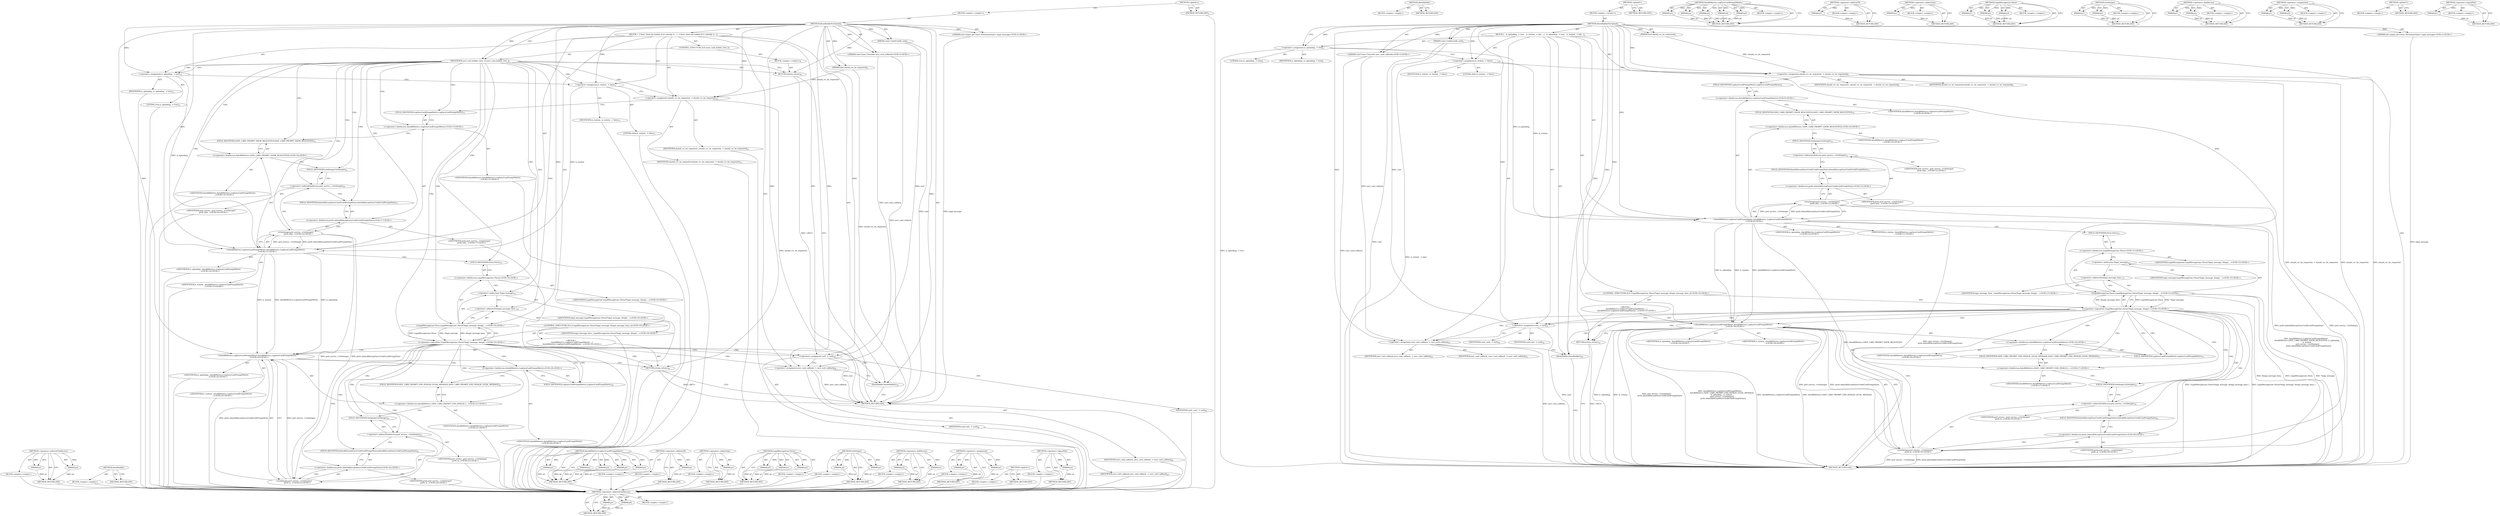 digraph "&lt;operator&gt;.logicalNot" {
vulnerable_122 [label=<(METHOD,&lt;operator&gt;.indirectFieldAccess)>];
vulnerable_123 [label=<(PARAM,p1)>];
vulnerable_124 [label=<(PARAM,p2)>];
vulnerable_125 [label=<(BLOCK,&lt;empty&gt;,&lt;empty&gt;)>];
vulnerable_126 [label=<(METHOD_RETURN,ANY)>];
vulnerable_145 [label=<(METHOD,ShowBubble)>];
vulnerable_146 [label=<(BLOCK,&lt;empty&gt;,&lt;empty&gt;)>];
vulnerable_147 [label=<(METHOD_RETURN,ANY)>];
vulnerable_6 [label=<(METHOD,&lt;global&gt;)<SUB>1</SUB>>];
vulnerable_7 [label=<(BLOCK,&lt;empty&gt;,&lt;empty&gt;)<SUB>1</SUB>>];
vulnerable_8 [label=<(METHOD,ShowBubbleForUpload)<SUB>1</SUB>>];
vulnerable_9 [label=<(PARAM,const CreditCard&amp; card)<SUB>2</SUB>>];
vulnerable_10 [label="<(PARAM,std::unique_ptr&lt;base::DictionaryValue&gt; legal_message)<SUB>3</SUB>>"];
vulnerable_11 [label=<(PARAM,bool should_cvc_be_requested)<SUB>4</SUB>>];
vulnerable_12 [label="<(PARAM,const base::Closure&amp; save_card_callback)<SUB>5</SUB>>"];
vulnerable_13 [label=<(BLOCK,{
   is_uploading_ = true;
   is_reshow_ = fals...,{
   is_uploading_ = true;
   is_reshow_ = fals...)<SUB>5</SUB>>];
vulnerable_14 [label=<(&lt;operator&gt;.assignment,is_uploading_ = true)<SUB>6</SUB>>];
vulnerable_15 [label=<(IDENTIFIER,is_uploading_,is_uploading_ = true)<SUB>6</SUB>>];
vulnerable_16 [label=<(LITERAL,true,is_uploading_ = true)<SUB>6</SUB>>];
vulnerable_17 [label=<(&lt;operator&gt;.assignment,is_reshow_ = false)<SUB>7</SUB>>];
vulnerable_18 [label=<(IDENTIFIER,is_reshow_,is_reshow_ = false)<SUB>7</SUB>>];
vulnerable_19 [label=<(LITERAL,false,is_reshow_ = false)<SUB>7</SUB>>];
vulnerable_20 [label=<(&lt;operator&gt;.assignment,should_cvc_be_requested_ = should_cvc_be_requested)<SUB>8</SUB>>];
vulnerable_21 [label=<(IDENTIFIER,should_cvc_be_requested_,should_cvc_be_requested_ = should_cvc_be_requested)<SUB>8</SUB>>];
vulnerable_22 [label=<(IDENTIFIER,should_cvc_be_requested,should_cvc_be_requested_ = should_cvc_be_requested)<SUB>8</SUB>>];
vulnerable_23 [label="<(AutofillMetrics.LogSaveCardPromptMetric,AutofillMetrics::LogSaveCardPromptMetric(
     ...)<SUB>9</SUB>>"];
vulnerable_24 [label="<(&lt;operator&gt;.fieldAccess,AutofillMetrics::LogSaveCardPromptMetric)<SUB>9</SUB>>"];
vulnerable_25 [label="<(IDENTIFIER,AutofillMetrics,AutofillMetrics::LogSaveCardPromptMetric(
     ...)<SUB>9</SUB>>"];
vulnerable_26 [label=<(FIELD_IDENTIFIER,LogSaveCardPromptMetric,LogSaveCardPromptMetric)<SUB>9</SUB>>];
vulnerable_27 [label="<(&lt;operator&gt;.fieldAccess,AutofillMetrics::SAVE_CARD_PROMPT_SHOW_REQUESTED)<SUB>10</SUB>>"];
vulnerable_28 [label="<(IDENTIFIER,AutofillMetrics,AutofillMetrics::LogSaveCardPromptMetric(
     ...)<SUB>10</SUB>>"];
vulnerable_29 [label=<(FIELD_IDENTIFIER,SAVE_CARD_PROMPT_SHOW_REQUESTED,SAVE_CARD_PROMPT_SHOW_REQUESTED)<SUB>10</SUB>>];
vulnerable_30 [label="<(IDENTIFIER,is_uploading_,AutofillMetrics::LogSaveCardPromptMetric(
     ...)<SUB>10</SUB>>"];
vulnerable_31 [label="<(IDENTIFIER,is_reshow_,AutofillMetrics::LogSaveCardPromptMetric(
     ...)<SUB>11</SUB>>"];
vulnerable_32 [label="<(GetInteger,pref_service_-&gt;GetInteger(
          prefs::kAu...)<SUB>12</SUB>>"];
vulnerable_33 [label=<(&lt;operator&gt;.indirectFieldAccess,pref_service_-&gt;GetInteger)<SUB>12</SUB>>];
vulnerable_34 [label="<(IDENTIFIER,pref_service_,pref_service_-&gt;GetInteger(
          prefs::kAu...)<SUB>12</SUB>>"];
vulnerable_35 [label=<(FIELD_IDENTIFIER,GetInteger,GetInteger)<SUB>12</SUB>>];
vulnerable_36 [label="<(&lt;operator&gt;.fieldAccess,prefs::kAutofillAcceptSaveCreditCardPromptState)<SUB>13</SUB>>"];
vulnerable_37 [label="<(IDENTIFIER,prefs,pref_service_-&gt;GetInteger(
          prefs::kAu...)<SUB>13</SUB>>"];
vulnerable_38 [label=<(FIELD_IDENTIFIER,kAutofillAcceptSaveCreditCardPromptState,kAutofillAcceptSaveCreditCardPromptState)<SUB>13</SUB>>];
vulnerable_39 [label="<(CONTROL_STRUCTURE,IF,if (!LegalMessageLine::Parse(*legal_message, &amp;legal_message_lines_)))<SUB>15</SUB>>"];
vulnerable_40 [label="<(&lt;operator&gt;.logicalNot,!LegalMessageLine::Parse(*legal_message, &amp;legal...)<SUB>15</SUB>>"];
vulnerable_41 [label="<(LegalMessageLine.Parse,LegalMessageLine::Parse(*legal_message, &amp;legal_...)<SUB>15</SUB>>"];
vulnerable_42 [label="<(&lt;operator&gt;.fieldAccess,LegalMessageLine::Parse)<SUB>15</SUB>>"];
vulnerable_43 [label="<(IDENTIFIER,LegalMessageLine,LegalMessageLine::Parse(*legal_message, &amp;legal_...)<SUB>15</SUB>>"];
vulnerable_44 [label=<(FIELD_IDENTIFIER,Parse,Parse)<SUB>15</SUB>>];
vulnerable_45 [label=<(&lt;operator&gt;.indirection,*legal_message)<SUB>15</SUB>>];
vulnerable_46 [label="<(IDENTIFIER,legal_message,LegalMessageLine::Parse(*legal_message, &amp;legal_...)<SUB>15</SUB>>"];
vulnerable_47 [label=<(&lt;operator&gt;.addressOf,&amp;legal_message_lines_)<SUB>15</SUB>>];
vulnerable_48 [label="<(IDENTIFIER,legal_message_lines_,LegalMessageLine::Parse(*legal_message, &amp;legal_...)<SUB>15</SUB>>"];
vulnerable_49 [label="<(BLOCK,{
    AutofillMetrics::LogSaveCardPromptMetric(...,{
    AutofillMetrics::LogSaveCardPromptMetric(...)<SUB>15</SUB>>"];
vulnerable_50 [label="<(AutofillMetrics.LogSaveCardPromptMetric,AutofillMetrics::LogSaveCardPromptMetric(
     ...)<SUB>16</SUB>>"];
vulnerable_51 [label="<(&lt;operator&gt;.fieldAccess,AutofillMetrics::LogSaveCardPromptMetric)<SUB>16</SUB>>"];
vulnerable_52 [label="<(IDENTIFIER,AutofillMetrics,AutofillMetrics::LogSaveCardPromptMetric(
     ...)<SUB>16</SUB>>"];
vulnerable_53 [label=<(FIELD_IDENTIFIER,LogSaveCardPromptMetric,LogSaveCardPromptMetric)<SUB>16</SUB>>];
vulnerable_54 [label="<(&lt;operator&gt;.fieldAccess,AutofillMetrics::SAVE_CARD_PROMPT_END_INVALID_L...)<SUB>17</SUB>>"];
vulnerable_55 [label="<(IDENTIFIER,AutofillMetrics,AutofillMetrics::LogSaveCardPromptMetric(
     ...)<SUB>17</SUB>>"];
vulnerable_56 [label=<(FIELD_IDENTIFIER,SAVE_CARD_PROMPT_END_INVALID_LEGAL_MESSAGE,SAVE_CARD_PROMPT_END_INVALID_LEGAL_MESSAGE)<SUB>17</SUB>>];
vulnerable_57 [label="<(IDENTIFIER,is_uploading_,AutofillMetrics::LogSaveCardPromptMetric(
     ...)<SUB>18</SUB>>"];
vulnerable_58 [label="<(IDENTIFIER,is_reshow_,AutofillMetrics::LogSaveCardPromptMetric(
     ...)<SUB>18</SUB>>"];
vulnerable_59 [label="<(GetInteger,pref_service_-&gt;GetInteger(
            prefs::k...)<SUB>19</SUB>>"];
vulnerable_60 [label=<(&lt;operator&gt;.indirectFieldAccess,pref_service_-&gt;GetInteger)<SUB>19</SUB>>];
vulnerable_61 [label="<(IDENTIFIER,pref_service_,pref_service_-&gt;GetInteger(
            prefs::k...)<SUB>19</SUB>>"];
vulnerable_62 [label=<(FIELD_IDENTIFIER,GetInteger,GetInteger)<SUB>19</SUB>>];
vulnerable_63 [label="<(&lt;operator&gt;.fieldAccess,prefs::kAutofillAcceptSaveCreditCardPromptState)<SUB>20</SUB>>"];
vulnerable_64 [label="<(IDENTIFIER,prefs,pref_service_-&gt;GetInteger(
            prefs::k...)<SUB>20</SUB>>"];
vulnerable_65 [label=<(FIELD_IDENTIFIER,kAutofillAcceptSaveCreditCardPromptState,kAutofillAcceptSaveCreditCardPromptState)<SUB>20</SUB>>];
vulnerable_66 [label=<(RETURN,return;,return;)<SUB>21</SUB>>];
vulnerable_67 [label=<(&lt;operator&gt;.assignment,card_ = card)<SUB>24</SUB>>];
vulnerable_68 [label=<(IDENTIFIER,card_,card_ = card)<SUB>24</SUB>>];
vulnerable_69 [label=<(IDENTIFIER,card,card_ = card)<SUB>24</SUB>>];
vulnerable_70 [label=<(&lt;operator&gt;.assignment,save_card_callback_ = save_card_callback)<SUB>25</SUB>>];
vulnerable_71 [label=<(IDENTIFIER,save_card_callback_,save_card_callback_ = save_card_callback)<SUB>25</SUB>>];
vulnerable_72 [label=<(IDENTIFIER,save_card_callback,save_card_callback_ = save_card_callback)<SUB>25</SUB>>];
vulnerable_73 [label=<(ShowBubble,ShowBubble())<SUB>26</SUB>>];
vulnerable_74 [label=<(METHOD_RETURN,void)<SUB>1</SUB>>];
vulnerable_76 [label=<(METHOD_RETURN,ANY)<SUB>1</SUB>>];
vulnerable_104 [label=<(METHOD,AutofillMetrics.LogSaveCardPromptMetric)>];
vulnerable_105 [label=<(PARAM,p1)>];
vulnerable_106 [label=<(PARAM,p2)>];
vulnerable_107 [label=<(PARAM,p3)>];
vulnerable_108 [label=<(PARAM,p4)>];
vulnerable_109 [label=<(PARAM,p5)>];
vulnerable_110 [label=<(BLOCK,&lt;empty&gt;,&lt;empty&gt;)>];
vulnerable_111 [label=<(METHOD_RETURN,ANY)>];
vulnerable_141 [label=<(METHOD,&lt;operator&gt;.addressOf)>];
vulnerable_142 [label=<(PARAM,p1)>];
vulnerable_143 [label=<(BLOCK,&lt;empty&gt;,&lt;empty&gt;)>];
vulnerable_144 [label=<(METHOD_RETURN,ANY)>];
vulnerable_137 [label=<(METHOD,&lt;operator&gt;.indirection)>];
vulnerable_138 [label=<(PARAM,p1)>];
vulnerable_139 [label=<(BLOCK,&lt;empty&gt;,&lt;empty&gt;)>];
vulnerable_140 [label=<(METHOD_RETURN,ANY)>];
vulnerable_131 [label=<(METHOD,LegalMessageLine.Parse)>];
vulnerable_132 [label=<(PARAM,p1)>];
vulnerable_133 [label=<(PARAM,p2)>];
vulnerable_134 [label=<(PARAM,p3)>];
vulnerable_135 [label=<(BLOCK,&lt;empty&gt;,&lt;empty&gt;)>];
vulnerable_136 [label=<(METHOD_RETURN,ANY)>];
vulnerable_117 [label=<(METHOD,GetInteger)>];
vulnerable_118 [label=<(PARAM,p1)>];
vulnerable_119 [label=<(PARAM,p2)>];
vulnerable_120 [label=<(BLOCK,&lt;empty&gt;,&lt;empty&gt;)>];
vulnerable_121 [label=<(METHOD_RETURN,ANY)>];
vulnerable_112 [label=<(METHOD,&lt;operator&gt;.fieldAccess)>];
vulnerable_113 [label=<(PARAM,p1)>];
vulnerable_114 [label=<(PARAM,p2)>];
vulnerable_115 [label=<(BLOCK,&lt;empty&gt;,&lt;empty&gt;)>];
vulnerable_116 [label=<(METHOD_RETURN,ANY)>];
vulnerable_99 [label=<(METHOD,&lt;operator&gt;.assignment)>];
vulnerable_100 [label=<(PARAM,p1)>];
vulnerable_101 [label=<(PARAM,p2)>];
vulnerable_102 [label=<(BLOCK,&lt;empty&gt;,&lt;empty&gt;)>];
vulnerable_103 [label=<(METHOD_RETURN,ANY)>];
vulnerable_93 [label=<(METHOD,&lt;global&gt;)<SUB>1</SUB>>];
vulnerable_94 [label=<(BLOCK,&lt;empty&gt;,&lt;empty&gt;)>];
vulnerable_95 [label=<(METHOD_RETURN,ANY)>];
vulnerable_127 [label=<(METHOD,&lt;operator&gt;.logicalNot)>];
vulnerable_128 [label=<(PARAM,p1)>];
vulnerable_129 [label=<(BLOCK,&lt;empty&gt;,&lt;empty&gt;)>];
vulnerable_130 [label=<(METHOD_RETURN,ANY)>];
fixed_126 [label=<(METHOD,&lt;operator&gt;.indirectFieldAccess)>];
fixed_127 [label=<(PARAM,p1)>];
fixed_128 [label=<(PARAM,p2)>];
fixed_129 [label=<(BLOCK,&lt;empty&gt;,&lt;empty&gt;)>];
fixed_130 [label=<(METHOD_RETURN,ANY)>];
fixed_149 [label=<(METHOD,ShowBubble)>];
fixed_150 [label=<(BLOCK,&lt;empty&gt;,&lt;empty&gt;)>];
fixed_151 [label=<(METHOD_RETURN,ANY)>];
fixed_6 [label=<(METHOD,&lt;global&gt;)<SUB>1</SUB>>];
fixed_7 [label=<(BLOCK,&lt;empty&gt;,&lt;empty&gt;)<SUB>1</SUB>>];
fixed_8 [label=<(METHOD,ShowBubbleForUpload)<SUB>1</SUB>>];
fixed_9 [label=<(PARAM,const CreditCard&amp; card)<SUB>2</SUB>>];
fixed_10 [label="<(PARAM,std::unique_ptr&lt;base::DictionaryValue&gt; legal_message)<SUB>3</SUB>>"];
fixed_11 [label=<(PARAM,bool should_cvc_be_requested)<SUB>4</SUB>>];
fixed_12 [label="<(PARAM,const base::Closure&amp; save_card_callback)<SUB>5</SUB>>"];
fixed_13 [label=<(BLOCK,{
  // Don't show the bubble if it's already vi...,{
  // Don't show the bubble if it's already vi...)<SUB>5</SUB>>];
fixed_14 [label=<(CONTROL_STRUCTURE,IF,if (save_card_bubble_view_))<SUB>7</SUB>>];
fixed_15 [label=<(IDENTIFIER,save_card_bubble_view_,if (save_card_bubble_view_))<SUB>7</SUB>>];
fixed_16 [label=<(BLOCK,&lt;empty&gt;,&lt;empty&gt;)<SUB>8</SUB>>];
fixed_17 [label=<(RETURN,return;,return;)<SUB>8</SUB>>];
fixed_18 [label=<(&lt;operator&gt;.assignment,is_uploading_ = true)<SUB>10</SUB>>];
fixed_19 [label=<(IDENTIFIER,is_uploading_,is_uploading_ = true)<SUB>10</SUB>>];
fixed_20 [label=<(LITERAL,true,is_uploading_ = true)<SUB>10</SUB>>];
fixed_21 [label=<(&lt;operator&gt;.assignment,is_reshow_ = false)<SUB>11</SUB>>];
fixed_22 [label=<(IDENTIFIER,is_reshow_,is_reshow_ = false)<SUB>11</SUB>>];
fixed_23 [label=<(LITERAL,false,is_reshow_ = false)<SUB>11</SUB>>];
fixed_24 [label=<(&lt;operator&gt;.assignment,should_cvc_be_requested_ = should_cvc_be_requested)<SUB>12</SUB>>];
fixed_25 [label=<(IDENTIFIER,should_cvc_be_requested_,should_cvc_be_requested_ = should_cvc_be_requested)<SUB>12</SUB>>];
fixed_26 [label=<(IDENTIFIER,should_cvc_be_requested,should_cvc_be_requested_ = should_cvc_be_requested)<SUB>12</SUB>>];
fixed_27 [label="<(AutofillMetrics.LogSaveCardPromptMetric,AutofillMetrics::LogSaveCardPromptMetric(
     ...)<SUB>13</SUB>>"];
fixed_28 [label="<(&lt;operator&gt;.fieldAccess,AutofillMetrics::LogSaveCardPromptMetric)<SUB>13</SUB>>"];
fixed_29 [label="<(IDENTIFIER,AutofillMetrics,AutofillMetrics::LogSaveCardPromptMetric(
     ...)<SUB>13</SUB>>"];
fixed_30 [label=<(FIELD_IDENTIFIER,LogSaveCardPromptMetric,LogSaveCardPromptMetric)<SUB>13</SUB>>];
fixed_31 [label="<(&lt;operator&gt;.fieldAccess,AutofillMetrics::SAVE_CARD_PROMPT_SHOW_REQUESTED)<SUB>14</SUB>>"];
fixed_32 [label="<(IDENTIFIER,AutofillMetrics,AutofillMetrics::LogSaveCardPromptMetric(
     ...)<SUB>14</SUB>>"];
fixed_33 [label=<(FIELD_IDENTIFIER,SAVE_CARD_PROMPT_SHOW_REQUESTED,SAVE_CARD_PROMPT_SHOW_REQUESTED)<SUB>14</SUB>>];
fixed_34 [label="<(IDENTIFIER,is_uploading_,AutofillMetrics::LogSaveCardPromptMetric(
     ...)<SUB>14</SUB>>"];
fixed_35 [label="<(IDENTIFIER,is_reshow_,AutofillMetrics::LogSaveCardPromptMetric(
     ...)<SUB>15</SUB>>"];
fixed_36 [label="<(GetInteger,pref_service_-&gt;GetInteger(
          prefs::kAu...)<SUB>16</SUB>>"];
fixed_37 [label=<(&lt;operator&gt;.indirectFieldAccess,pref_service_-&gt;GetInteger)<SUB>16</SUB>>];
fixed_38 [label="<(IDENTIFIER,pref_service_,pref_service_-&gt;GetInteger(
          prefs::kAu...)<SUB>16</SUB>>"];
fixed_39 [label=<(FIELD_IDENTIFIER,GetInteger,GetInteger)<SUB>16</SUB>>];
fixed_40 [label="<(&lt;operator&gt;.fieldAccess,prefs::kAutofillAcceptSaveCreditCardPromptState)<SUB>17</SUB>>"];
fixed_41 [label="<(IDENTIFIER,prefs,pref_service_-&gt;GetInteger(
          prefs::kAu...)<SUB>17</SUB>>"];
fixed_42 [label=<(FIELD_IDENTIFIER,kAutofillAcceptSaveCreditCardPromptState,kAutofillAcceptSaveCreditCardPromptState)<SUB>17</SUB>>];
fixed_43 [label="<(CONTROL_STRUCTURE,IF,if (!LegalMessageLine::Parse(*legal_message, &amp;legal_message_lines_)))<SUB>19</SUB>>"];
fixed_44 [label="<(&lt;operator&gt;.logicalNot,!LegalMessageLine::Parse(*legal_message, &amp;legal...)<SUB>19</SUB>>"];
fixed_45 [label="<(LegalMessageLine.Parse,LegalMessageLine::Parse(*legal_message, &amp;legal_...)<SUB>19</SUB>>"];
fixed_46 [label="<(&lt;operator&gt;.fieldAccess,LegalMessageLine::Parse)<SUB>19</SUB>>"];
fixed_47 [label="<(IDENTIFIER,LegalMessageLine,LegalMessageLine::Parse(*legal_message, &amp;legal_...)<SUB>19</SUB>>"];
fixed_48 [label=<(FIELD_IDENTIFIER,Parse,Parse)<SUB>19</SUB>>];
fixed_49 [label=<(&lt;operator&gt;.indirection,*legal_message)<SUB>19</SUB>>];
fixed_50 [label="<(IDENTIFIER,legal_message,LegalMessageLine::Parse(*legal_message, &amp;legal_...)<SUB>19</SUB>>"];
fixed_51 [label=<(&lt;operator&gt;.addressOf,&amp;legal_message_lines_)<SUB>19</SUB>>];
fixed_52 [label="<(IDENTIFIER,legal_message_lines_,LegalMessageLine::Parse(*legal_message, &amp;legal_...)<SUB>19</SUB>>"];
fixed_53 [label="<(BLOCK,{
    AutofillMetrics::LogSaveCardPromptMetric(...,{
    AutofillMetrics::LogSaveCardPromptMetric(...)<SUB>19</SUB>>"];
fixed_54 [label="<(AutofillMetrics.LogSaveCardPromptMetric,AutofillMetrics::LogSaveCardPromptMetric(
     ...)<SUB>20</SUB>>"];
fixed_55 [label="<(&lt;operator&gt;.fieldAccess,AutofillMetrics::LogSaveCardPromptMetric)<SUB>20</SUB>>"];
fixed_56 [label="<(IDENTIFIER,AutofillMetrics,AutofillMetrics::LogSaveCardPromptMetric(
     ...)<SUB>20</SUB>>"];
fixed_57 [label=<(FIELD_IDENTIFIER,LogSaveCardPromptMetric,LogSaveCardPromptMetric)<SUB>20</SUB>>];
fixed_58 [label="<(&lt;operator&gt;.fieldAccess,AutofillMetrics::SAVE_CARD_PROMPT_END_INVALID_L...)<SUB>21</SUB>>"];
fixed_59 [label="<(IDENTIFIER,AutofillMetrics,AutofillMetrics::LogSaveCardPromptMetric(
     ...)<SUB>21</SUB>>"];
fixed_60 [label=<(FIELD_IDENTIFIER,SAVE_CARD_PROMPT_END_INVALID_LEGAL_MESSAGE,SAVE_CARD_PROMPT_END_INVALID_LEGAL_MESSAGE)<SUB>21</SUB>>];
fixed_61 [label="<(IDENTIFIER,is_uploading_,AutofillMetrics::LogSaveCardPromptMetric(
     ...)<SUB>22</SUB>>"];
fixed_62 [label="<(IDENTIFIER,is_reshow_,AutofillMetrics::LogSaveCardPromptMetric(
     ...)<SUB>22</SUB>>"];
fixed_63 [label="<(GetInteger,pref_service_-&gt;GetInteger(
            prefs::k...)<SUB>23</SUB>>"];
fixed_64 [label=<(&lt;operator&gt;.indirectFieldAccess,pref_service_-&gt;GetInteger)<SUB>23</SUB>>];
fixed_65 [label="<(IDENTIFIER,pref_service_,pref_service_-&gt;GetInteger(
            prefs::k...)<SUB>23</SUB>>"];
fixed_66 [label=<(FIELD_IDENTIFIER,GetInteger,GetInteger)<SUB>23</SUB>>];
fixed_67 [label="<(&lt;operator&gt;.fieldAccess,prefs::kAutofillAcceptSaveCreditCardPromptState)<SUB>24</SUB>>"];
fixed_68 [label="<(IDENTIFIER,prefs,pref_service_-&gt;GetInteger(
            prefs::k...)<SUB>24</SUB>>"];
fixed_69 [label=<(FIELD_IDENTIFIER,kAutofillAcceptSaveCreditCardPromptState,kAutofillAcceptSaveCreditCardPromptState)<SUB>24</SUB>>];
fixed_70 [label=<(RETURN,return;,return;)<SUB>25</SUB>>];
fixed_71 [label=<(&lt;operator&gt;.assignment,card_ = card)<SUB>28</SUB>>];
fixed_72 [label=<(IDENTIFIER,card_,card_ = card)<SUB>28</SUB>>];
fixed_73 [label=<(IDENTIFIER,card,card_ = card)<SUB>28</SUB>>];
fixed_74 [label=<(&lt;operator&gt;.assignment,save_card_callback_ = save_card_callback)<SUB>29</SUB>>];
fixed_75 [label=<(IDENTIFIER,save_card_callback_,save_card_callback_ = save_card_callback)<SUB>29</SUB>>];
fixed_76 [label=<(IDENTIFIER,save_card_callback,save_card_callback_ = save_card_callback)<SUB>29</SUB>>];
fixed_77 [label=<(ShowBubble,ShowBubble())<SUB>30</SUB>>];
fixed_78 [label=<(METHOD_RETURN,void)<SUB>1</SUB>>];
fixed_80 [label=<(METHOD_RETURN,ANY)<SUB>1</SUB>>];
fixed_108 [label=<(METHOD,AutofillMetrics.LogSaveCardPromptMetric)>];
fixed_109 [label=<(PARAM,p1)>];
fixed_110 [label=<(PARAM,p2)>];
fixed_111 [label=<(PARAM,p3)>];
fixed_112 [label=<(PARAM,p4)>];
fixed_113 [label=<(PARAM,p5)>];
fixed_114 [label=<(BLOCK,&lt;empty&gt;,&lt;empty&gt;)>];
fixed_115 [label=<(METHOD_RETURN,ANY)>];
fixed_145 [label=<(METHOD,&lt;operator&gt;.addressOf)>];
fixed_146 [label=<(PARAM,p1)>];
fixed_147 [label=<(BLOCK,&lt;empty&gt;,&lt;empty&gt;)>];
fixed_148 [label=<(METHOD_RETURN,ANY)>];
fixed_141 [label=<(METHOD,&lt;operator&gt;.indirection)>];
fixed_142 [label=<(PARAM,p1)>];
fixed_143 [label=<(BLOCK,&lt;empty&gt;,&lt;empty&gt;)>];
fixed_144 [label=<(METHOD_RETURN,ANY)>];
fixed_135 [label=<(METHOD,LegalMessageLine.Parse)>];
fixed_136 [label=<(PARAM,p1)>];
fixed_137 [label=<(PARAM,p2)>];
fixed_138 [label=<(PARAM,p3)>];
fixed_139 [label=<(BLOCK,&lt;empty&gt;,&lt;empty&gt;)>];
fixed_140 [label=<(METHOD_RETURN,ANY)>];
fixed_121 [label=<(METHOD,GetInteger)>];
fixed_122 [label=<(PARAM,p1)>];
fixed_123 [label=<(PARAM,p2)>];
fixed_124 [label=<(BLOCK,&lt;empty&gt;,&lt;empty&gt;)>];
fixed_125 [label=<(METHOD_RETURN,ANY)>];
fixed_116 [label=<(METHOD,&lt;operator&gt;.fieldAccess)>];
fixed_117 [label=<(PARAM,p1)>];
fixed_118 [label=<(PARAM,p2)>];
fixed_119 [label=<(BLOCK,&lt;empty&gt;,&lt;empty&gt;)>];
fixed_120 [label=<(METHOD_RETURN,ANY)>];
fixed_103 [label=<(METHOD,&lt;operator&gt;.assignment)>];
fixed_104 [label=<(PARAM,p1)>];
fixed_105 [label=<(PARAM,p2)>];
fixed_106 [label=<(BLOCK,&lt;empty&gt;,&lt;empty&gt;)>];
fixed_107 [label=<(METHOD_RETURN,ANY)>];
fixed_97 [label=<(METHOD,&lt;global&gt;)<SUB>1</SUB>>];
fixed_98 [label=<(BLOCK,&lt;empty&gt;,&lt;empty&gt;)>];
fixed_99 [label=<(METHOD_RETURN,ANY)>];
fixed_131 [label=<(METHOD,&lt;operator&gt;.logicalNot)>];
fixed_132 [label=<(PARAM,p1)>];
fixed_133 [label=<(BLOCK,&lt;empty&gt;,&lt;empty&gt;)>];
fixed_134 [label=<(METHOD_RETURN,ANY)>];
vulnerable_122 -> vulnerable_123  [key=0, label="AST: "];
vulnerable_122 -> vulnerable_123  [key=1, label="DDG: "];
vulnerable_122 -> vulnerable_125  [key=0, label="AST: "];
vulnerable_122 -> vulnerable_124  [key=0, label="AST: "];
vulnerable_122 -> vulnerable_124  [key=1, label="DDG: "];
vulnerable_122 -> vulnerable_126  [key=0, label="AST: "];
vulnerable_122 -> vulnerable_126  [key=1, label="CFG: "];
vulnerable_123 -> vulnerable_126  [key=0, label="DDG: p1"];
vulnerable_124 -> vulnerable_126  [key=0, label="DDG: p2"];
vulnerable_145 -> vulnerable_146  [key=0, label="AST: "];
vulnerable_145 -> vulnerable_147  [key=0, label="AST: "];
vulnerable_145 -> vulnerable_147  [key=1, label="CFG: "];
vulnerable_6 -> vulnerable_7  [key=0, label="AST: "];
vulnerable_6 -> vulnerable_76  [key=0, label="AST: "];
vulnerable_6 -> vulnerable_76  [key=1, label="CFG: "];
vulnerable_7 -> vulnerable_8  [key=0, label="AST: "];
vulnerable_8 -> vulnerable_9  [key=0, label="AST: "];
vulnerable_8 -> vulnerable_9  [key=1, label="DDG: "];
vulnerable_8 -> vulnerable_10  [key=0, label="AST: "];
vulnerable_8 -> vulnerable_10  [key=1, label="DDG: "];
vulnerable_8 -> vulnerable_11  [key=0, label="AST: "];
vulnerable_8 -> vulnerable_11  [key=1, label="DDG: "];
vulnerable_8 -> vulnerable_12  [key=0, label="AST: "];
vulnerable_8 -> vulnerable_12  [key=1, label="DDG: "];
vulnerable_8 -> vulnerable_13  [key=0, label="AST: "];
vulnerable_8 -> vulnerable_74  [key=0, label="AST: "];
vulnerable_8 -> vulnerable_14  [key=0, label="CFG: "];
vulnerable_8 -> vulnerable_14  [key=1, label="DDG: "];
vulnerable_8 -> vulnerable_17  [key=0, label="DDG: "];
vulnerable_8 -> vulnerable_20  [key=0, label="DDG: "];
vulnerable_8 -> vulnerable_67  [key=0, label="DDG: "];
vulnerable_8 -> vulnerable_70  [key=0, label="DDG: "];
vulnerable_8 -> vulnerable_73  [key=0, label="DDG: "];
vulnerable_8 -> vulnerable_23  [key=0, label="DDG: "];
vulnerable_8 -> vulnerable_66  [key=0, label="DDG: "];
vulnerable_8 -> vulnerable_41  [key=0, label="DDG: "];
vulnerable_8 -> vulnerable_50  [key=0, label="DDG: "];
vulnerable_9 -> vulnerable_74  [key=0, label="DDG: card"];
vulnerable_9 -> vulnerable_67  [key=0, label="DDG: card"];
vulnerable_10 -> vulnerable_74  [key=0, label="DDG: legal_message"];
vulnerable_11 -> vulnerable_20  [key=0, label="DDG: should_cvc_be_requested"];
vulnerable_12 -> vulnerable_74  [key=0, label="DDG: save_card_callback"];
vulnerable_12 -> vulnerable_70  [key=0, label="DDG: save_card_callback"];
vulnerable_13 -> vulnerable_14  [key=0, label="AST: "];
vulnerable_13 -> vulnerable_17  [key=0, label="AST: "];
vulnerable_13 -> vulnerable_20  [key=0, label="AST: "];
vulnerable_13 -> vulnerable_23  [key=0, label="AST: "];
vulnerable_13 -> vulnerable_39  [key=0, label="AST: "];
vulnerable_13 -> vulnerable_67  [key=0, label="AST: "];
vulnerable_13 -> vulnerable_70  [key=0, label="AST: "];
vulnerable_13 -> vulnerable_73  [key=0, label="AST: "];
vulnerable_14 -> vulnerable_15  [key=0, label="AST: "];
vulnerable_14 -> vulnerable_16  [key=0, label="AST: "];
vulnerable_14 -> vulnerable_17  [key=0, label="CFG: "];
vulnerable_14 -> vulnerable_74  [key=0, label="DDG: is_uploading_ = true"];
vulnerable_14 -> vulnerable_23  [key=0, label="DDG: is_uploading_"];
vulnerable_17 -> vulnerable_18  [key=0, label="AST: "];
vulnerable_17 -> vulnerable_19  [key=0, label="AST: "];
vulnerable_17 -> vulnerable_20  [key=0, label="CFG: "];
vulnerable_17 -> vulnerable_74  [key=0, label="DDG: is_reshow_ = false"];
vulnerable_17 -> vulnerable_23  [key=0, label="DDG: is_reshow_"];
vulnerable_20 -> vulnerable_21  [key=0, label="AST: "];
vulnerable_20 -> vulnerable_22  [key=0, label="AST: "];
vulnerable_20 -> vulnerable_26  [key=0, label="CFG: "];
vulnerable_20 -> vulnerable_74  [key=0, label="DDG: should_cvc_be_requested"];
vulnerable_20 -> vulnerable_74  [key=1, label="DDG: should_cvc_be_requested_ = should_cvc_be_requested"];
vulnerable_20 -> vulnerable_74  [key=2, label="DDG: should_cvc_be_requested_"];
vulnerable_23 -> vulnerable_24  [key=0, label="AST: "];
vulnerable_23 -> vulnerable_27  [key=0, label="AST: "];
vulnerable_23 -> vulnerable_30  [key=0, label="AST: "];
vulnerable_23 -> vulnerable_31  [key=0, label="AST: "];
vulnerable_23 -> vulnerable_32  [key=0, label="AST: "];
vulnerable_23 -> vulnerable_44  [key=0, label="CFG: "];
vulnerable_23 -> vulnerable_74  [key=0, label="DDG: AutofillMetrics::SAVE_CARD_PROMPT_SHOW_REQUESTED"];
vulnerable_23 -> vulnerable_74  [key=1, label="DDG: pref_service_-&gt;GetInteger(
          prefs::kAutofillAcceptSaveCreditCardPromptState)"];
vulnerable_23 -> vulnerable_74  [key=2, label="DDG: AutofillMetrics::LogSaveCardPromptMetric(
      AutofillMetrics::SAVE_CARD_PROMPT_SHOW_REQUESTED, is_uploading_,
      is_reshow_,
      pref_service_-&gt;GetInteger(
          prefs::kAutofillAcceptSaveCreditCardPromptState))"];
vulnerable_23 -> vulnerable_50  [key=0, label="DDG: AutofillMetrics::LogSaveCardPromptMetric"];
vulnerable_23 -> vulnerable_50  [key=1, label="DDG: is_uploading_"];
vulnerable_23 -> vulnerable_50  [key=2, label="DDG: is_reshow_"];
vulnerable_24 -> vulnerable_25  [key=0, label="AST: "];
vulnerable_24 -> vulnerable_26  [key=0, label="AST: "];
vulnerable_24 -> vulnerable_29  [key=0, label="CFG: "];
vulnerable_26 -> vulnerable_24  [key=0, label="CFG: "];
vulnerable_27 -> vulnerable_28  [key=0, label="AST: "];
vulnerable_27 -> vulnerable_29  [key=0, label="AST: "];
vulnerable_27 -> vulnerable_35  [key=0, label="CFG: "];
vulnerable_29 -> vulnerable_27  [key=0, label="CFG: "];
vulnerable_32 -> vulnerable_33  [key=0, label="AST: "];
vulnerable_32 -> vulnerable_36  [key=0, label="AST: "];
vulnerable_32 -> vulnerable_23  [key=0, label="CFG: "];
vulnerable_32 -> vulnerable_23  [key=1, label="DDG: pref_service_-&gt;GetInteger"];
vulnerable_32 -> vulnerable_23  [key=2, label="DDG: prefs::kAutofillAcceptSaveCreditCardPromptState"];
vulnerable_32 -> vulnerable_59  [key=0, label="DDG: pref_service_-&gt;GetInteger"];
vulnerable_32 -> vulnerable_59  [key=1, label="DDG: prefs::kAutofillAcceptSaveCreditCardPromptState"];
vulnerable_33 -> vulnerable_34  [key=0, label="AST: "];
vulnerable_33 -> vulnerable_35  [key=0, label="AST: "];
vulnerable_33 -> vulnerable_38  [key=0, label="CFG: "];
vulnerable_35 -> vulnerable_33  [key=0, label="CFG: "];
vulnerable_36 -> vulnerable_37  [key=0, label="AST: "];
vulnerable_36 -> vulnerable_38  [key=0, label="AST: "];
vulnerable_36 -> vulnerable_32  [key=0, label="CFG: "];
vulnerable_38 -> vulnerable_36  [key=0, label="CFG: "];
vulnerable_39 -> vulnerable_40  [key=0, label="AST: "];
vulnerable_39 -> vulnerable_49  [key=0, label="AST: "];
vulnerable_40 -> vulnerable_41  [key=0, label="AST: "];
vulnerable_40 -> vulnerable_53  [key=0, label="CFG: "];
vulnerable_40 -> vulnerable_53  [key=1, label="CDG: "];
vulnerable_40 -> vulnerable_67  [key=0, label="CFG: "];
vulnerable_40 -> vulnerable_67  [key=1, label="CDG: "];
vulnerable_40 -> vulnerable_74  [key=0, label="DDG: LegalMessageLine::Parse(*legal_message, &amp;legal_message_lines_)"];
vulnerable_40 -> vulnerable_74  [key=1, label="DDG: !LegalMessageLine::Parse(*legal_message, &amp;legal_message_lines_)"];
vulnerable_40 -> vulnerable_60  [key=0, label="CDG: "];
vulnerable_40 -> vulnerable_73  [key=0, label="CDG: "];
vulnerable_40 -> vulnerable_51  [key=0, label="CDG: "];
vulnerable_40 -> vulnerable_66  [key=0, label="CDG: "];
vulnerable_40 -> vulnerable_56  [key=0, label="CDG: "];
vulnerable_40 -> vulnerable_70  [key=0, label="CDG: "];
vulnerable_40 -> vulnerable_63  [key=0, label="CDG: "];
vulnerable_40 -> vulnerable_65  [key=0, label="CDG: "];
vulnerable_40 -> vulnerable_50  [key=0, label="CDG: "];
vulnerable_40 -> vulnerable_59  [key=0, label="CDG: "];
vulnerable_40 -> vulnerable_54  [key=0, label="CDG: "];
vulnerable_40 -> vulnerable_62  [key=0, label="CDG: "];
vulnerable_41 -> vulnerable_42  [key=0, label="AST: "];
vulnerable_41 -> vulnerable_45  [key=0, label="AST: "];
vulnerable_41 -> vulnerable_47  [key=0, label="AST: "];
vulnerable_41 -> vulnerable_40  [key=0, label="CFG: "];
vulnerable_41 -> vulnerable_40  [key=1, label="DDG: LegalMessageLine::Parse"];
vulnerable_41 -> vulnerable_40  [key=2, label="DDG: *legal_message"];
vulnerable_41 -> vulnerable_40  [key=3, label="DDG: &amp;legal_message_lines_"];
vulnerable_41 -> vulnerable_74  [key=0, label="DDG: LegalMessageLine::Parse"];
vulnerable_41 -> vulnerable_74  [key=1, label="DDG: *legal_message"];
vulnerable_41 -> vulnerable_74  [key=2, label="DDG: &amp;legal_message_lines_"];
vulnerable_42 -> vulnerable_43  [key=0, label="AST: "];
vulnerable_42 -> vulnerable_44  [key=0, label="AST: "];
vulnerable_42 -> vulnerable_45  [key=0, label="CFG: "];
vulnerable_44 -> vulnerable_42  [key=0, label="CFG: "];
vulnerable_45 -> vulnerable_46  [key=0, label="AST: "];
vulnerable_45 -> vulnerable_47  [key=0, label="CFG: "];
vulnerable_47 -> vulnerable_48  [key=0, label="AST: "];
vulnerable_47 -> vulnerable_41  [key=0, label="CFG: "];
vulnerable_49 -> vulnerable_50  [key=0, label="AST: "];
vulnerable_49 -> vulnerable_66  [key=0, label="AST: "];
vulnerable_50 -> vulnerable_51  [key=0, label="AST: "];
vulnerable_50 -> vulnerable_54  [key=0, label="AST: "];
vulnerable_50 -> vulnerable_57  [key=0, label="AST: "];
vulnerable_50 -> vulnerable_58  [key=0, label="AST: "];
vulnerable_50 -> vulnerable_59  [key=0, label="AST: "];
vulnerable_50 -> vulnerable_66  [key=0, label="CFG: "];
vulnerable_50 -> vulnerable_74  [key=0, label="DDG: AutofillMetrics::LogSaveCardPromptMetric"];
vulnerable_50 -> vulnerable_74  [key=1, label="DDG: AutofillMetrics::SAVE_CARD_PROMPT_END_INVALID_LEGAL_MESSAGE"];
vulnerable_50 -> vulnerable_74  [key=2, label="DDG: is_uploading_"];
vulnerable_50 -> vulnerable_74  [key=3, label="DDG: is_reshow_"];
vulnerable_50 -> vulnerable_74  [key=4, label="DDG: pref_service_-&gt;GetInteger(
            prefs::kAutofillAcceptSaveCreditCardPromptState)"];
vulnerable_50 -> vulnerable_74  [key=5, label="DDG: AutofillMetrics::LogSaveCardPromptMetric(
        AutofillMetrics::SAVE_CARD_PROMPT_END_INVALID_LEGAL_MESSAGE,
        is_uploading_, is_reshow_,
        pref_service_-&gt;GetInteger(
            prefs::kAutofillAcceptSaveCreditCardPromptState))"];
vulnerable_51 -> vulnerable_52  [key=0, label="AST: "];
vulnerable_51 -> vulnerable_53  [key=0, label="AST: "];
vulnerable_51 -> vulnerable_56  [key=0, label="CFG: "];
vulnerable_53 -> vulnerable_51  [key=0, label="CFG: "];
vulnerable_54 -> vulnerable_55  [key=0, label="AST: "];
vulnerable_54 -> vulnerable_56  [key=0, label="AST: "];
vulnerable_54 -> vulnerable_62  [key=0, label="CFG: "];
vulnerable_56 -> vulnerable_54  [key=0, label="CFG: "];
vulnerable_59 -> vulnerable_60  [key=0, label="AST: "];
vulnerable_59 -> vulnerable_63  [key=0, label="AST: "];
vulnerable_59 -> vulnerable_50  [key=0, label="CFG: "];
vulnerable_59 -> vulnerable_50  [key=1, label="DDG: pref_service_-&gt;GetInteger"];
vulnerable_59 -> vulnerable_50  [key=2, label="DDG: prefs::kAutofillAcceptSaveCreditCardPromptState"];
vulnerable_59 -> vulnerable_74  [key=0, label="DDG: pref_service_-&gt;GetInteger"];
vulnerable_59 -> vulnerable_74  [key=1, label="DDG: prefs::kAutofillAcceptSaveCreditCardPromptState"];
vulnerable_60 -> vulnerable_61  [key=0, label="AST: "];
vulnerable_60 -> vulnerable_62  [key=0, label="AST: "];
vulnerable_60 -> vulnerable_65  [key=0, label="CFG: "];
vulnerable_62 -> vulnerable_60  [key=0, label="CFG: "];
vulnerable_63 -> vulnerable_64  [key=0, label="AST: "];
vulnerable_63 -> vulnerable_65  [key=0, label="AST: "];
vulnerable_63 -> vulnerable_59  [key=0, label="CFG: "];
vulnerable_65 -> vulnerable_63  [key=0, label="CFG: "];
vulnerable_66 -> vulnerable_74  [key=0, label="CFG: "];
vulnerable_66 -> vulnerable_74  [key=1, label="DDG: &lt;RET&gt;"];
vulnerable_67 -> vulnerable_68  [key=0, label="AST: "];
vulnerable_67 -> vulnerable_69  [key=0, label="AST: "];
vulnerable_67 -> vulnerable_70  [key=0, label="CFG: "];
vulnerable_67 -> vulnerable_74  [key=0, label="DDG: card_"];
vulnerable_70 -> vulnerable_71  [key=0, label="AST: "];
vulnerable_70 -> vulnerable_72  [key=0, label="AST: "];
vulnerable_70 -> vulnerable_73  [key=0, label="CFG: "];
vulnerable_70 -> vulnerable_74  [key=0, label="DDG: save_card_callback_"];
vulnerable_73 -> vulnerable_74  [key=0, label="CFG: "];
vulnerable_104 -> vulnerable_105  [key=0, label="AST: "];
vulnerable_104 -> vulnerable_105  [key=1, label="DDG: "];
vulnerable_104 -> vulnerable_110  [key=0, label="AST: "];
vulnerable_104 -> vulnerable_106  [key=0, label="AST: "];
vulnerable_104 -> vulnerable_106  [key=1, label="DDG: "];
vulnerable_104 -> vulnerable_111  [key=0, label="AST: "];
vulnerable_104 -> vulnerable_111  [key=1, label="CFG: "];
vulnerable_104 -> vulnerable_107  [key=0, label="AST: "];
vulnerable_104 -> vulnerable_107  [key=1, label="DDG: "];
vulnerable_104 -> vulnerable_108  [key=0, label="AST: "];
vulnerable_104 -> vulnerable_108  [key=1, label="DDG: "];
vulnerable_104 -> vulnerable_109  [key=0, label="AST: "];
vulnerable_104 -> vulnerable_109  [key=1, label="DDG: "];
vulnerable_105 -> vulnerable_111  [key=0, label="DDG: p1"];
vulnerable_106 -> vulnerable_111  [key=0, label="DDG: p2"];
vulnerable_107 -> vulnerable_111  [key=0, label="DDG: p3"];
vulnerable_108 -> vulnerable_111  [key=0, label="DDG: p4"];
vulnerable_109 -> vulnerable_111  [key=0, label="DDG: p5"];
vulnerable_141 -> vulnerable_142  [key=0, label="AST: "];
vulnerable_141 -> vulnerable_142  [key=1, label="DDG: "];
vulnerable_141 -> vulnerable_143  [key=0, label="AST: "];
vulnerable_141 -> vulnerable_144  [key=0, label="AST: "];
vulnerable_141 -> vulnerable_144  [key=1, label="CFG: "];
vulnerable_142 -> vulnerable_144  [key=0, label="DDG: p1"];
vulnerable_137 -> vulnerable_138  [key=0, label="AST: "];
vulnerable_137 -> vulnerable_138  [key=1, label="DDG: "];
vulnerable_137 -> vulnerable_139  [key=0, label="AST: "];
vulnerable_137 -> vulnerable_140  [key=0, label="AST: "];
vulnerable_137 -> vulnerable_140  [key=1, label="CFG: "];
vulnerable_138 -> vulnerable_140  [key=0, label="DDG: p1"];
vulnerable_131 -> vulnerable_132  [key=0, label="AST: "];
vulnerable_131 -> vulnerable_132  [key=1, label="DDG: "];
vulnerable_131 -> vulnerable_135  [key=0, label="AST: "];
vulnerable_131 -> vulnerable_133  [key=0, label="AST: "];
vulnerable_131 -> vulnerable_133  [key=1, label="DDG: "];
vulnerable_131 -> vulnerable_136  [key=0, label="AST: "];
vulnerable_131 -> vulnerable_136  [key=1, label="CFG: "];
vulnerable_131 -> vulnerable_134  [key=0, label="AST: "];
vulnerable_131 -> vulnerable_134  [key=1, label="DDG: "];
vulnerable_132 -> vulnerable_136  [key=0, label="DDG: p1"];
vulnerable_133 -> vulnerable_136  [key=0, label="DDG: p2"];
vulnerable_134 -> vulnerable_136  [key=0, label="DDG: p3"];
vulnerable_117 -> vulnerable_118  [key=0, label="AST: "];
vulnerable_117 -> vulnerable_118  [key=1, label="DDG: "];
vulnerable_117 -> vulnerable_120  [key=0, label="AST: "];
vulnerable_117 -> vulnerable_119  [key=0, label="AST: "];
vulnerable_117 -> vulnerable_119  [key=1, label="DDG: "];
vulnerable_117 -> vulnerable_121  [key=0, label="AST: "];
vulnerable_117 -> vulnerable_121  [key=1, label="CFG: "];
vulnerable_118 -> vulnerable_121  [key=0, label="DDG: p1"];
vulnerable_119 -> vulnerable_121  [key=0, label="DDG: p2"];
vulnerable_112 -> vulnerable_113  [key=0, label="AST: "];
vulnerable_112 -> vulnerable_113  [key=1, label="DDG: "];
vulnerable_112 -> vulnerable_115  [key=0, label="AST: "];
vulnerable_112 -> vulnerable_114  [key=0, label="AST: "];
vulnerable_112 -> vulnerable_114  [key=1, label="DDG: "];
vulnerable_112 -> vulnerable_116  [key=0, label="AST: "];
vulnerable_112 -> vulnerable_116  [key=1, label="CFG: "];
vulnerable_113 -> vulnerable_116  [key=0, label="DDG: p1"];
vulnerable_114 -> vulnerable_116  [key=0, label="DDG: p2"];
vulnerable_99 -> vulnerable_100  [key=0, label="AST: "];
vulnerable_99 -> vulnerable_100  [key=1, label="DDG: "];
vulnerable_99 -> vulnerable_102  [key=0, label="AST: "];
vulnerable_99 -> vulnerable_101  [key=0, label="AST: "];
vulnerable_99 -> vulnerable_101  [key=1, label="DDG: "];
vulnerable_99 -> vulnerable_103  [key=0, label="AST: "];
vulnerable_99 -> vulnerable_103  [key=1, label="CFG: "];
vulnerable_100 -> vulnerable_103  [key=0, label="DDG: p1"];
vulnerable_101 -> vulnerable_103  [key=0, label="DDG: p2"];
vulnerable_93 -> vulnerable_94  [key=0, label="AST: "];
vulnerable_93 -> vulnerable_95  [key=0, label="AST: "];
vulnerable_93 -> vulnerable_95  [key=1, label="CFG: "];
vulnerable_127 -> vulnerable_128  [key=0, label="AST: "];
vulnerable_127 -> vulnerable_128  [key=1, label="DDG: "];
vulnerable_127 -> vulnerable_129  [key=0, label="AST: "];
vulnerable_127 -> vulnerable_130  [key=0, label="AST: "];
vulnerable_127 -> vulnerable_130  [key=1, label="CFG: "];
vulnerable_128 -> vulnerable_130  [key=0, label="DDG: p1"];
fixed_126 -> fixed_127  [key=0, label="AST: "];
fixed_126 -> fixed_127  [key=1, label="DDG: "];
fixed_126 -> fixed_129  [key=0, label="AST: "];
fixed_126 -> fixed_128  [key=0, label="AST: "];
fixed_126 -> fixed_128  [key=1, label="DDG: "];
fixed_126 -> fixed_130  [key=0, label="AST: "];
fixed_126 -> fixed_130  [key=1, label="CFG: "];
fixed_127 -> fixed_130  [key=0, label="DDG: p1"];
fixed_128 -> fixed_130  [key=0, label="DDG: p2"];
fixed_129 -> vulnerable_122  [key=0];
fixed_130 -> vulnerable_122  [key=0];
fixed_149 -> fixed_150  [key=0, label="AST: "];
fixed_149 -> fixed_151  [key=0, label="AST: "];
fixed_149 -> fixed_151  [key=1, label="CFG: "];
fixed_150 -> vulnerable_122  [key=0];
fixed_151 -> vulnerable_122  [key=0];
fixed_6 -> fixed_7  [key=0, label="AST: "];
fixed_6 -> fixed_80  [key=0, label="AST: "];
fixed_6 -> fixed_80  [key=1, label="CFG: "];
fixed_7 -> fixed_8  [key=0, label="AST: "];
fixed_8 -> fixed_9  [key=0, label="AST: "];
fixed_8 -> fixed_9  [key=1, label="DDG: "];
fixed_8 -> fixed_10  [key=0, label="AST: "];
fixed_8 -> fixed_10  [key=1, label="DDG: "];
fixed_8 -> fixed_11  [key=0, label="AST: "];
fixed_8 -> fixed_11  [key=1, label="DDG: "];
fixed_8 -> fixed_12  [key=0, label="AST: "];
fixed_8 -> fixed_12  [key=1, label="DDG: "];
fixed_8 -> fixed_13  [key=0, label="AST: "];
fixed_8 -> fixed_78  [key=0, label="AST: "];
fixed_8 -> fixed_15  [key=0, label="CFG: "];
fixed_8 -> fixed_15  [key=1, label="DDG: "];
fixed_8 -> fixed_18  [key=0, label="DDG: "];
fixed_8 -> fixed_21  [key=0, label="DDG: "];
fixed_8 -> fixed_24  [key=0, label="DDG: "];
fixed_8 -> fixed_71  [key=0, label="DDG: "];
fixed_8 -> fixed_74  [key=0, label="DDG: "];
fixed_8 -> fixed_77  [key=0, label="DDG: "];
fixed_8 -> fixed_27  [key=0, label="DDG: "];
fixed_8 -> fixed_17  [key=0, label="DDG: "];
fixed_8 -> fixed_70  [key=0, label="DDG: "];
fixed_8 -> fixed_45  [key=0, label="DDG: "];
fixed_8 -> fixed_54  [key=0, label="DDG: "];
fixed_9 -> fixed_78  [key=0, label="DDG: card"];
fixed_9 -> fixed_71  [key=0, label="DDG: card"];
fixed_10 -> fixed_78  [key=0, label="DDG: legal_message"];
fixed_11 -> fixed_78  [key=0, label="DDG: should_cvc_be_requested"];
fixed_11 -> fixed_24  [key=0, label="DDG: should_cvc_be_requested"];
fixed_12 -> fixed_78  [key=0, label="DDG: save_card_callback"];
fixed_12 -> fixed_74  [key=0, label="DDG: save_card_callback"];
fixed_13 -> fixed_14  [key=0, label="AST: "];
fixed_13 -> fixed_18  [key=0, label="AST: "];
fixed_13 -> fixed_21  [key=0, label="AST: "];
fixed_13 -> fixed_24  [key=0, label="AST: "];
fixed_13 -> fixed_27  [key=0, label="AST: "];
fixed_13 -> fixed_43  [key=0, label="AST: "];
fixed_13 -> fixed_71  [key=0, label="AST: "];
fixed_13 -> fixed_74  [key=0, label="AST: "];
fixed_13 -> fixed_77  [key=0, label="AST: "];
fixed_14 -> fixed_15  [key=0, label="AST: "];
fixed_14 -> fixed_16  [key=0, label="AST: "];
fixed_15 -> fixed_17  [key=0, label="CFG: "];
fixed_15 -> fixed_17  [key=1, label="CDG: "];
fixed_15 -> fixed_18  [key=0, label="CFG: "];
fixed_15 -> fixed_18  [key=1, label="CDG: "];
fixed_15 -> fixed_30  [key=0, label="CDG: "];
fixed_15 -> fixed_21  [key=0, label="CDG: "];
fixed_15 -> fixed_48  [key=0, label="CDG: "];
fixed_15 -> fixed_49  [key=0, label="CDG: "];
fixed_15 -> fixed_42  [key=0, label="CDG: "];
fixed_15 -> fixed_51  [key=0, label="CDG: "];
fixed_15 -> fixed_28  [key=0, label="CDG: "];
fixed_15 -> fixed_37  [key=0, label="CDG: "];
fixed_15 -> fixed_46  [key=0, label="CDG: "];
fixed_15 -> fixed_45  [key=0, label="CDG: "];
fixed_15 -> fixed_27  [key=0, label="CDG: "];
fixed_15 -> fixed_40  [key=0, label="CDG: "];
fixed_15 -> fixed_44  [key=0, label="CDG: "];
fixed_15 -> fixed_24  [key=0, label="CDG: "];
fixed_15 -> fixed_33  [key=0, label="CDG: "];
fixed_15 -> fixed_36  [key=0, label="CDG: "];
fixed_15 -> fixed_39  [key=0, label="CDG: "];
fixed_15 -> fixed_31  [key=0, label="CDG: "];
fixed_16 -> fixed_17  [key=0, label="AST: "];
fixed_17 -> fixed_78  [key=0, label="CFG: "];
fixed_17 -> fixed_78  [key=1, label="DDG: &lt;RET&gt;"];
fixed_18 -> fixed_19  [key=0, label="AST: "];
fixed_18 -> fixed_20  [key=0, label="AST: "];
fixed_18 -> fixed_21  [key=0, label="CFG: "];
fixed_18 -> fixed_27  [key=0, label="DDG: is_uploading_"];
fixed_19 -> vulnerable_122  [key=0];
fixed_20 -> vulnerable_122  [key=0];
fixed_21 -> fixed_22  [key=0, label="AST: "];
fixed_21 -> fixed_23  [key=0, label="AST: "];
fixed_21 -> fixed_24  [key=0, label="CFG: "];
fixed_21 -> fixed_27  [key=0, label="DDG: is_reshow_"];
fixed_22 -> vulnerable_122  [key=0];
fixed_23 -> vulnerable_122  [key=0];
fixed_24 -> fixed_25  [key=0, label="AST: "];
fixed_24 -> fixed_26  [key=0, label="AST: "];
fixed_24 -> fixed_30  [key=0, label="CFG: "];
fixed_24 -> fixed_78  [key=0, label="DDG: should_cvc_be_requested_"];
fixed_25 -> vulnerable_122  [key=0];
fixed_26 -> vulnerable_122  [key=0];
fixed_27 -> fixed_28  [key=0, label="AST: "];
fixed_27 -> fixed_31  [key=0, label="AST: "];
fixed_27 -> fixed_34  [key=0, label="AST: "];
fixed_27 -> fixed_35  [key=0, label="AST: "];
fixed_27 -> fixed_36  [key=0, label="AST: "];
fixed_27 -> fixed_48  [key=0, label="CFG: "];
fixed_27 -> fixed_54  [key=0, label="DDG: AutofillMetrics::LogSaveCardPromptMetric"];
fixed_27 -> fixed_54  [key=1, label="DDG: is_uploading_"];
fixed_27 -> fixed_54  [key=2, label="DDG: is_reshow_"];
fixed_28 -> fixed_29  [key=0, label="AST: "];
fixed_28 -> fixed_30  [key=0, label="AST: "];
fixed_28 -> fixed_33  [key=0, label="CFG: "];
fixed_29 -> vulnerable_122  [key=0];
fixed_30 -> fixed_28  [key=0, label="CFG: "];
fixed_31 -> fixed_32  [key=0, label="AST: "];
fixed_31 -> fixed_33  [key=0, label="AST: "];
fixed_31 -> fixed_39  [key=0, label="CFG: "];
fixed_32 -> vulnerable_122  [key=0];
fixed_33 -> fixed_31  [key=0, label="CFG: "];
fixed_34 -> vulnerable_122  [key=0];
fixed_35 -> vulnerable_122  [key=0];
fixed_36 -> fixed_37  [key=0, label="AST: "];
fixed_36 -> fixed_40  [key=0, label="AST: "];
fixed_36 -> fixed_27  [key=0, label="CFG: "];
fixed_36 -> fixed_27  [key=1, label="DDG: pref_service_-&gt;GetInteger"];
fixed_36 -> fixed_27  [key=2, label="DDG: prefs::kAutofillAcceptSaveCreditCardPromptState"];
fixed_36 -> fixed_63  [key=0, label="DDG: pref_service_-&gt;GetInteger"];
fixed_36 -> fixed_63  [key=1, label="DDG: prefs::kAutofillAcceptSaveCreditCardPromptState"];
fixed_37 -> fixed_38  [key=0, label="AST: "];
fixed_37 -> fixed_39  [key=0, label="AST: "];
fixed_37 -> fixed_42  [key=0, label="CFG: "];
fixed_38 -> vulnerable_122  [key=0];
fixed_39 -> fixed_37  [key=0, label="CFG: "];
fixed_40 -> fixed_41  [key=0, label="AST: "];
fixed_40 -> fixed_42  [key=0, label="AST: "];
fixed_40 -> fixed_36  [key=0, label="CFG: "];
fixed_41 -> vulnerable_122  [key=0];
fixed_42 -> fixed_40  [key=0, label="CFG: "];
fixed_43 -> fixed_44  [key=0, label="AST: "];
fixed_43 -> fixed_53  [key=0, label="AST: "];
fixed_44 -> fixed_45  [key=0, label="AST: "];
fixed_44 -> fixed_57  [key=0, label="CFG: "];
fixed_44 -> fixed_57  [key=1, label="CDG: "];
fixed_44 -> fixed_71  [key=0, label="CFG: "];
fixed_44 -> fixed_71  [key=1, label="CDG: "];
fixed_44 -> fixed_60  [key=0, label="CDG: "];
fixed_44 -> fixed_77  [key=0, label="CDG: "];
fixed_44 -> fixed_64  [key=0, label="CDG: "];
fixed_44 -> fixed_66  [key=0, label="CDG: "];
fixed_44 -> fixed_69  [key=0, label="CDG: "];
fixed_44 -> fixed_67  [key=0, label="CDG: "];
fixed_44 -> fixed_74  [key=0, label="CDG: "];
fixed_44 -> fixed_54  [key=0, label="CDG: "];
fixed_44 -> fixed_58  [key=0, label="CDG: "];
fixed_44 -> fixed_70  [key=0, label="CDG: "];
fixed_44 -> fixed_63  [key=0, label="CDG: "];
fixed_44 -> fixed_55  [key=0, label="CDG: "];
fixed_45 -> fixed_46  [key=0, label="AST: "];
fixed_45 -> fixed_49  [key=0, label="AST: "];
fixed_45 -> fixed_51  [key=0, label="AST: "];
fixed_45 -> fixed_44  [key=0, label="CFG: "];
fixed_45 -> fixed_44  [key=1, label="DDG: LegalMessageLine::Parse"];
fixed_45 -> fixed_44  [key=2, label="DDG: *legal_message"];
fixed_45 -> fixed_44  [key=3, label="DDG: &amp;legal_message_lines_"];
fixed_46 -> fixed_47  [key=0, label="AST: "];
fixed_46 -> fixed_48  [key=0, label="AST: "];
fixed_46 -> fixed_49  [key=0, label="CFG: "];
fixed_47 -> vulnerable_122  [key=0];
fixed_48 -> fixed_46  [key=0, label="CFG: "];
fixed_49 -> fixed_50  [key=0, label="AST: "];
fixed_49 -> fixed_51  [key=0, label="CFG: "];
fixed_50 -> vulnerable_122  [key=0];
fixed_51 -> fixed_52  [key=0, label="AST: "];
fixed_51 -> fixed_45  [key=0, label="CFG: "];
fixed_52 -> vulnerable_122  [key=0];
fixed_53 -> fixed_54  [key=0, label="AST: "];
fixed_53 -> fixed_70  [key=0, label="AST: "];
fixed_54 -> fixed_55  [key=0, label="AST: "];
fixed_54 -> fixed_58  [key=0, label="AST: "];
fixed_54 -> fixed_61  [key=0, label="AST: "];
fixed_54 -> fixed_62  [key=0, label="AST: "];
fixed_54 -> fixed_63  [key=0, label="AST: "];
fixed_54 -> fixed_70  [key=0, label="CFG: "];
fixed_55 -> fixed_56  [key=0, label="AST: "];
fixed_55 -> fixed_57  [key=0, label="AST: "];
fixed_55 -> fixed_60  [key=0, label="CFG: "];
fixed_56 -> vulnerable_122  [key=0];
fixed_57 -> fixed_55  [key=0, label="CFG: "];
fixed_58 -> fixed_59  [key=0, label="AST: "];
fixed_58 -> fixed_60  [key=0, label="AST: "];
fixed_58 -> fixed_66  [key=0, label="CFG: "];
fixed_59 -> vulnerable_122  [key=0];
fixed_60 -> fixed_58  [key=0, label="CFG: "];
fixed_61 -> vulnerable_122  [key=0];
fixed_62 -> vulnerable_122  [key=0];
fixed_63 -> fixed_64  [key=0, label="AST: "];
fixed_63 -> fixed_67  [key=0, label="AST: "];
fixed_63 -> fixed_54  [key=0, label="CFG: "];
fixed_63 -> fixed_54  [key=1, label="DDG: pref_service_-&gt;GetInteger"];
fixed_63 -> fixed_54  [key=2, label="DDG: prefs::kAutofillAcceptSaveCreditCardPromptState"];
fixed_64 -> fixed_65  [key=0, label="AST: "];
fixed_64 -> fixed_66  [key=0, label="AST: "];
fixed_64 -> fixed_69  [key=0, label="CFG: "];
fixed_65 -> vulnerable_122  [key=0];
fixed_66 -> fixed_64  [key=0, label="CFG: "];
fixed_67 -> fixed_68  [key=0, label="AST: "];
fixed_67 -> fixed_69  [key=0, label="AST: "];
fixed_67 -> fixed_63  [key=0, label="CFG: "];
fixed_68 -> vulnerable_122  [key=0];
fixed_69 -> fixed_67  [key=0, label="CFG: "];
fixed_70 -> fixed_78  [key=0, label="CFG: "];
fixed_70 -> fixed_78  [key=1, label="DDG: &lt;RET&gt;"];
fixed_71 -> fixed_72  [key=0, label="AST: "];
fixed_71 -> fixed_73  [key=0, label="AST: "];
fixed_71 -> fixed_74  [key=0, label="CFG: "];
fixed_71 -> fixed_78  [key=0, label="DDG: card_"];
fixed_72 -> vulnerable_122  [key=0];
fixed_73 -> vulnerable_122  [key=0];
fixed_74 -> fixed_75  [key=0, label="AST: "];
fixed_74 -> fixed_76  [key=0, label="AST: "];
fixed_74 -> fixed_77  [key=0, label="CFG: "];
fixed_74 -> fixed_78  [key=0, label="DDG: save_card_callback_"];
fixed_75 -> vulnerable_122  [key=0];
fixed_76 -> vulnerable_122  [key=0];
fixed_77 -> fixed_78  [key=0, label="CFG: "];
fixed_78 -> vulnerable_122  [key=0];
fixed_80 -> vulnerable_122  [key=0];
fixed_108 -> fixed_109  [key=0, label="AST: "];
fixed_108 -> fixed_109  [key=1, label="DDG: "];
fixed_108 -> fixed_114  [key=0, label="AST: "];
fixed_108 -> fixed_110  [key=0, label="AST: "];
fixed_108 -> fixed_110  [key=1, label="DDG: "];
fixed_108 -> fixed_115  [key=0, label="AST: "];
fixed_108 -> fixed_115  [key=1, label="CFG: "];
fixed_108 -> fixed_111  [key=0, label="AST: "];
fixed_108 -> fixed_111  [key=1, label="DDG: "];
fixed_108 -> fixed_112  [key=0, label="AST: "];
fixed_108 -> fixed_112  [key=1, label="DDG: "];
fixed_108 -> fixed_113  [key=0, label="AST: "];
fixed_108 -> fixed_113  [key=1, label="DDG: "];
fixed_109 -> fixed_115  [key=0, label="DDG: p1"];
fixed_110 -> fixed_115  [key=0, label="DDG: p2"];
fixed_111 -> fixed_115  [key=0, label="DDG: p3"];
fixed_112 -> fixed_115  [key=0, label="DDG: p4"];
fixed_113 -> fixed_115  [key=0, label="DDG: p5"];
fixed_114 -> vulnerable_122  [key=0];
fixed_115 -> vulnerable_122  [key=0];
fixed_145 -> fixed_146  [key=0, label="AST: "];
fixed_145 -> fixed_146  [key=1, label="DDG: "];
fixed_145 -> fixed_147  [key=0, label="AST: "];
fixed_145 -> fixed_148  [key=0, label="AST: "];
fixed_145 -> fixed_148  [key=1, label="CFG: "];
fixed_146 -> fixed_148  [key=0, label="DDG: p1"];
fixed_147 -> vulnerable_122  [key=0];
fixed_148 -> vulnerable_122  [key=0];
fixed_141 -> fixed_142  [key=0, label="AST: "];
fixed_141 -> fixed_142  [key=1, label="DDG: "];
fixed_141 -> fixed_143  [key=0, label="AST: "];
fixed_141 -> fixed_144  [key=0, label="AST: "];
fixed_141 -> fixed_144  [key=1, label="CFG: "];
fixed_142 -> fixed_144  [key=0, label="DDG: p1"];
fixed_143 -> vulnerable_122  [key=0];
fixed_144 -> vulnerable_122  [key=0];
fixed_135 -> fixed_136  [key=0, label="AST: "];
fixed_135 -> fixed_136  [key=1, label="DDG: "];
fixed_135 -> fixed_139  [key=0, label="AST: "];
fixed_135 -> fixed_137  [key=0, label="AST: "];
fixed_135 -> fixed_137  [key=1, label="DDG: "];
fixed_135 -> fixed_140  [key=0, label="AST: "];
fixed_135 -> fixed_140  [key=1, label="CFG: "];
fixed_135 -> fixed_138  [key=0, label="AST: "];
fixed_135 -> fixed_138  [key=1, label="DDG: "];
fixed_136 -> fixed_140  [key=0, label="DDG: p1"];
fixed_137 -> fixed_140  [key=0, label="DDG: p2"];
fixed_138 -> fixed_140  [key=0, label="DDG: p3"];
fixed_139 -> vulnerable_122  [key=0];
fixed_140 -> vulnerable_122  [key=0];
fixed_121 -> fixed_122  [key=0, label="AST: "];
fixed_121 -> fixed_122  [key=1, label="DDG: "];
fixed_121 -> fixed_124  [key=0, label="AST: "];
fixed_121 -> fixed_123  [key=0, label="AST: "];
fixed_121 -> fixed_123  [key=1, label="DDG: "];
fixed_121 -> fixed_125  [key=0, label="AST: "];
fixed_121 -> fixed_125  [key=1, label="CFG: "];
fixed_122 -> fixed_125  [key=0, label="DDG: p1"];
fixed_123 -> fixed_125  [key=0, label="DDG: p2"];
fixed_124 -> vulnerable_122  [key=0];
fixed_125 -> vulnerable_122  [key=0];
fixed_116 -> fixed_117  [key=0, label="AST: "];
fixed_116 -> fixed_117  [key=1, label="DDG: "];
fixed_116 -> fixed_119  [key=0, label="AST: "];
fixed_116 -> fixed_118  [key=0, label="AST: "];
fixed_116 -> fixed_118  [key=1, label="DDG: "];
fixed_116 -> fixed_120  [key=0, label="AST: "];
fixed_116 -> fixed_120  [key=1, label="CFG: "];
fixed_117 -> fixed_120  [key=0, label="DDG: p1"];
fixed_118 -> fixed_120  [key=0, label="DDG: p2"];
fixed_119 -> vulnerable_122  [key=0];
fixed_120 -> vulnerable_122  [key=0];
fixed_103 -> fixed_104  [key=0, label="AST: "];
fixed_103 -> fixed_104  [key=1, label="DDG: "];
fixed_103 -> fixed_106  [key=0, label="AST: "];
fixed_103 -> fixed_105  [key=0, label="AST: "];
fixed_103 -> fixed_105  [key=1, label="DDG: "];
fixed_103 -> fixed_107  [key=0, label="AST: "];
fixed_103 -> fixed_107  [key=1, label="CFG: "];
fixed_104 -> fixed_107  [key=0, label="DDG: p1"];
fixed_105 -> fixed_107  [key=0, label="DDG: p2"];
fixed_106 -> vulnerable_122  [key=0];
fixed_107 -> vulnerable_122  [key=0];
fixed_97 -> fixed_98  [key=0, label="AST: "];
fixed_97 -> fixed_99  [key=0, label="AST: "];
fixed_97 -> fixed_99  [key=1, label="CFG: "];
fixed_98 -> vulnerable_122  [key=0];
fixed_99 -> vulnerable_122  [key=0];
fixed_131 -> fixed_132  [key=0, label="AST: "];
fixed_131 -> fixed_132  [key=1, label="DDG: "];
fixed_131 -> fixed_133  [key=0, label="AST: "];
fixed_131 -> fixed_134  [key=0, label="AST: "];
fixed_131 -> fixed_134  [key=1, label="CFG: "];
fixed_132 -> fixed_134  [key=0, label="DDG: p1"];
fixed_133 -> vulnerable_122  [key=0];
fixed_134 -> vulnerable_122  [key=0];
}
